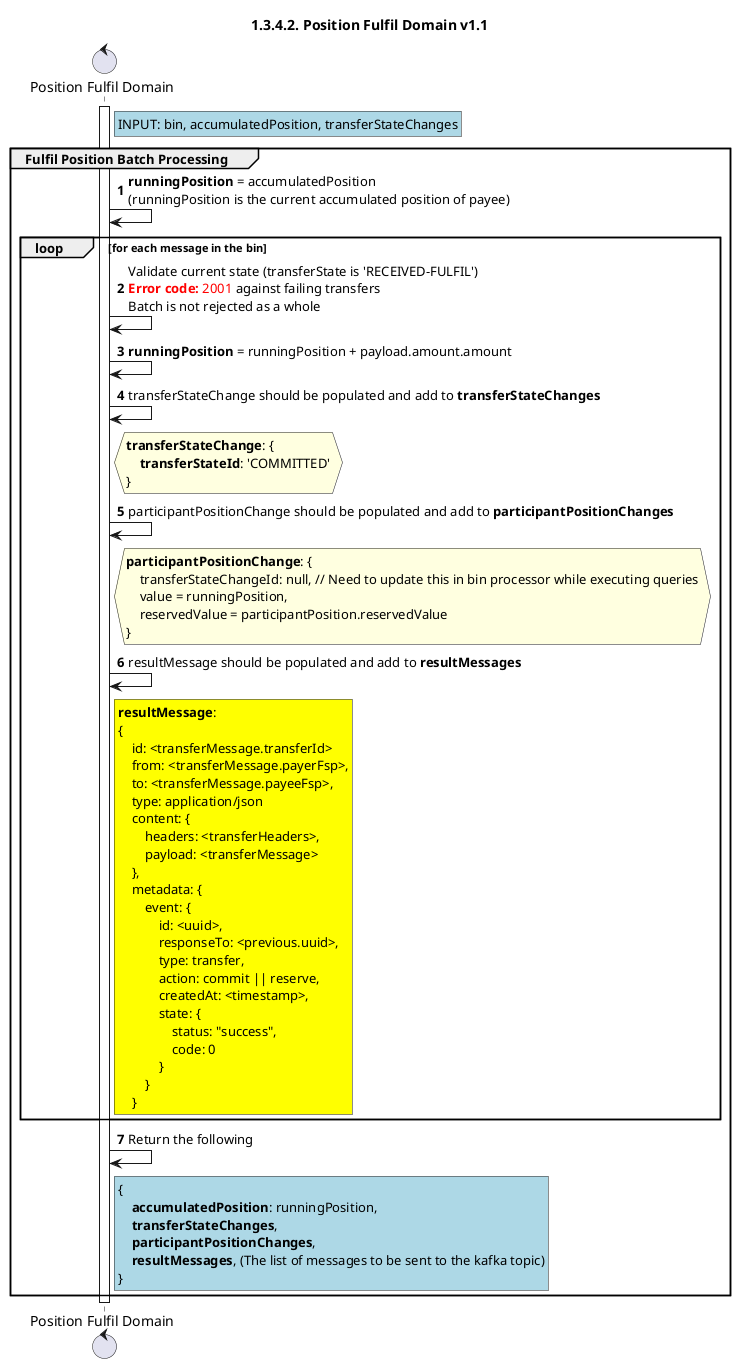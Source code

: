 /'*****
 License
 --------------
 Copyright © 2017 Bill & Melinda Gates Foundation
 The Mojaloop files are made available by the Bill & Melinda Gates Foundation under the Apache License, Version 2.0 (the "License") and you may not use these files except in compliance with the License. You may obtain a copy of the License at
 http://www.apache.org/licenses/LICENSE-2.0
 Unless required by applicable law or agreed to in writing, the Mojaloop files are distributed on an "AS IS" BASIS, WITHOUT WARRANTIES OR CONDITIONS OF ANY KIND, either express or implied. See the License for the specific language governing permissions and limitations under the License.
 Contributors
 --------------
 This is the official list of the Mojaloop project contributors for this file.
 Names of the original copyright holders (individuals or organizations)
 should be listed with a '*' in the first column. People who have
 contributed from an organization can be listed under the organization
 that actually holds the copyright for their contributions (see the
 Gates Foundation organization for an example). Those individuals should have
 their names indented and be marked with a '-'. Email address can be added
 optionally within square brackets <email>.
 * Gates Foundation
 - Name Surname <name.surname@gatesfoundation.com>

 * Georgi Georgiev <georgi.georgiev@modusbox.com>
 * Rajiv Mothilal <rajiv.mothilal@modusbox.com>
 * Miguel de Barros <miguel.debarros@modusbox.com>
 * Valentin Genev <valentin.genev@modusbox.com>
 --------------
 ******'/

@startuml
' declate title
title 1.3.4.2. Position Fulfil Domain v1.1

autonumber

' Actor Keys:
'   boundary - APIs/Interfaces, etc
'   collections - Kafka Topics
'   control - Kafka Consumers
'   entity - Database Access Objects
'   database - Database Persistence Store

' declare actors
control "Position Fulfil Domain" as DOMAIN_POSITION_FULFIL


' start flow
activate DOMAIN_POSITION_FULFIL
rnote right of DOMAIN_POSITION_FULFIL #lightblue
    INPUT: bin, accumulatedPosition, transferStateChanges
end note
group Fulfil Position Batch Processing
    DOMAIN_POSITION_FULFIL -> DOMAIN_POSITION_FULFIL: **runningPosition** = accumulatedPosition\n(runningPosition is the current accumulated position of payee)
    loop for each message in the bin
        DOMAIN_POSITION_FULFIL -> DOMAIN_POSITION_FULFIL: Validate current state (transferState is 'RECEIVED-FULFIL')\n<color #FF0000><b>Error code:</b> 2001</color> against failing transfers\nBatch is not rejected as a whole
        DOMAIN_POSITION_FULFIL -> DOMAIN_POSITION_FULFIL: **runningPosition** = runningPosition + payload.amount.amount
        DOMAIN_POSITION_FULFIL -> DOMAIN_POSITION_FULFIL: transferStateChange should be populated and add to **transferStateChanges**
        hnote right of DOMAIN_POSITION_FULFIL #lightyellow
            **transferStateChange**: {
                **transferStateId**: 'COMMITTED'
            }
        end note
        DOMAIN_POSITION_FULFIL -> DOMAIN_POSITION_FULFIL: participantPositionChange should be populated and add to **participantPositionChanges**
        hnote right of DOMAIN_POSITION_FULFIL #lightyellow
            **participantPositionChange**: {
                transferStateChangeId: null, // Need to update this in bin processor while executing queries
                value = runningPosition,
                reservedValue = participantPosition.reservedValue
            }
        end note
        DOMAIN_POSITION_FULFIL -> DOMAIN_POSITION_FULFIL: resultMessage should be populated and add to **resultMessages**
        rnote right of DOMAIN_POSITION_FULFIL #yellow
            **resultMessage**:
            {
                id: <transferMessage.transferId>
                from: <transferMessage.payerFsp>,
                to: <transferMessage.payeeFsp>,
                type: application/json
                content: {
                    headers: <transferHeaders>,
                    payload: <transferMessage>
                },
                metadata: {
                    event: {
                        id: <uuid>,
                        responseTo: <previous.uuid>,
                        type: transfer,
                        action: commit || reserve,
                        createdAt: <timestamp>,
                        state: {
                            status: "success",
                            code: 0
                        }
                    }
                }
            end note
    end
    DOMAIN_POSITION_FULFIL -> DOMAIN_POSITION_FULFIL: Return the following
    rnote right of DOMAIN_POSITION_FULFIL #lightblue
    {
        **accumulatedPosition**: runningPosition,
        **transferStateChanges**,
        **participantPositionChanges**,
        **resultMessages**, (The list of messages to be sent to the kafka topic)
    }
    end note
end
deactivate DOMAIN_POSITION_FULFIL
@enduml
